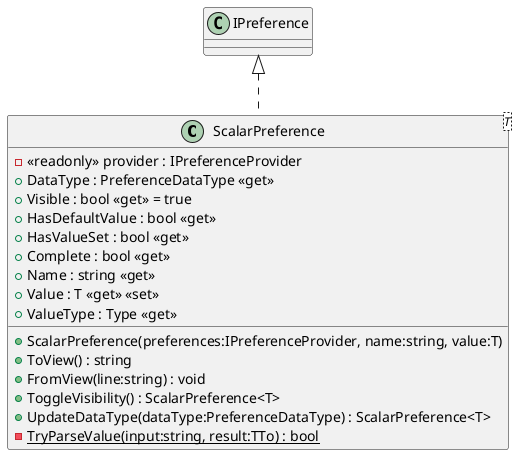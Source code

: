@startuml
class "ScalarPreference"<T> {
    - <<readonly>> provider : IPreferenceProvider
    + ScalarPreference(preferences:IPreferenceProvider, name:string, value:T)
    + DataType : PreferenceDataType <<get>>
    + Visible : bool <<get>> = true
    + HasDefaultValue : bool <<get>>
    + HasValueSet : bool <<get>>
    + Complete : bool <<get>>
    + Name : string <<get>>
    + Value : T <<get>> <<set>>
    + ValueType : Type <<get>>
    + ToView() : string
    + FromView(line:string) : void
    + ToggleVisibility() : ScalarPreference<T>
    + UpdateDataType(dataType:PreferenceDataType) : ScalarPreference<T>
    - {static} TryParseValue(input:string, result:TTo) : bool
}
IPreference <|.. "ScalarPreference"
@enduml
